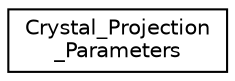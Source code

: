 digraph "Graphical Class Hierarchy"
{
  edge [fontname="Helvetica",fontsize="10",labelfontname="Helvetica",labelfontsize="10"];
  node [fontname="Helvetica",fontsize="10",shape=record];
  rankdir="LR";
  Node0 [label="Crystal_Projection\l_Parameters",height=0.2,width=0.4,color="black", fillcolor="white", style="filled",URL="$classCrystal__Projection__Parameters.html"];
}
